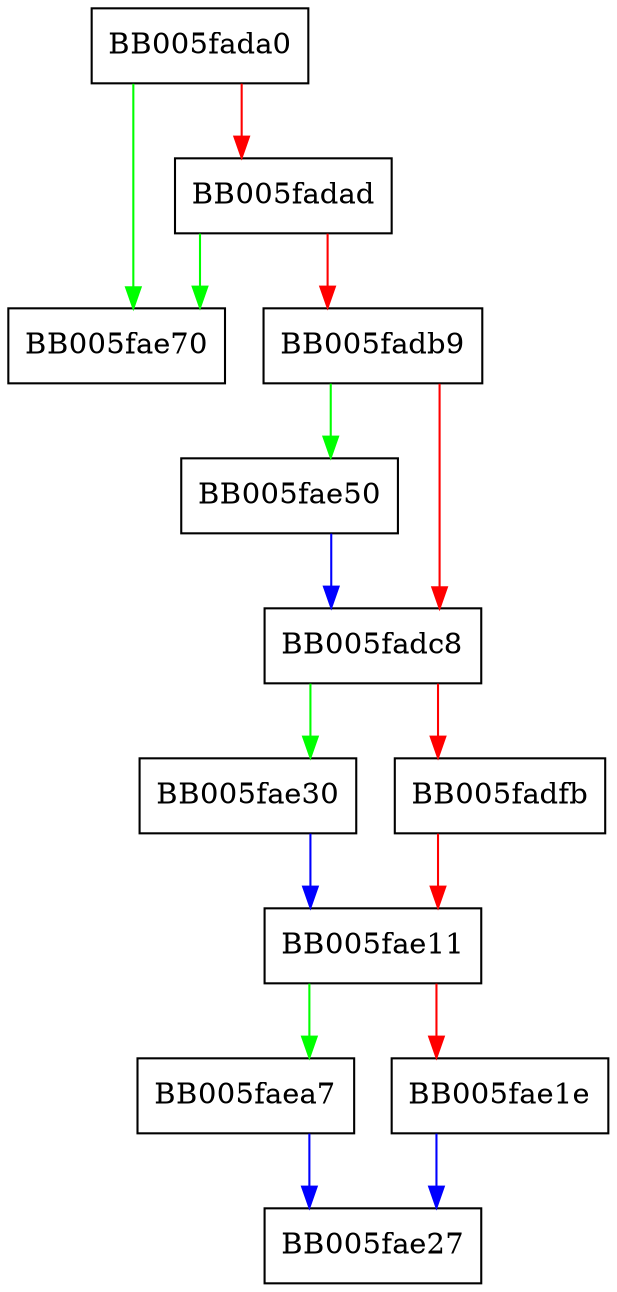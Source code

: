 digraph ossl_pw_set_passphrase {
  node [shape="box"];
  graph [splines=ortho];
  BB005fada0 -> BB005fae70 [color="green"];
  BB005fada0 -> BB005fadad [color="red"];
  BB005fadad -> BB005fae70 [color="green"];
  BB005fadad -> BB005fadb9 [color="red"];
  BB005fadb9 -> BB005fae50 [color="green"];
  BB005fadb9 -> BB005fadc8 [color="red"];
  BB005fadc8 -> BB005fae30 [color="green"];
  BB005fadc8 -> BB005fadfb [color="red"];
  BB005fadfb -> BB005fae11 [color="red"];
  BB005fae11 -> BB005faea7 [color="green"];
  BB005fae11 -> BB005fae1e [color="red"];
  BB005fae1e -> BB005fae27 [color="blue"];
  BB005fae30 -> BB005fae11 [color="blue"];
  BB005fae50 -> BB005fadc8 [color="blue"];
  BB005faea7 -> BB005fae27 [color="blue"];
}